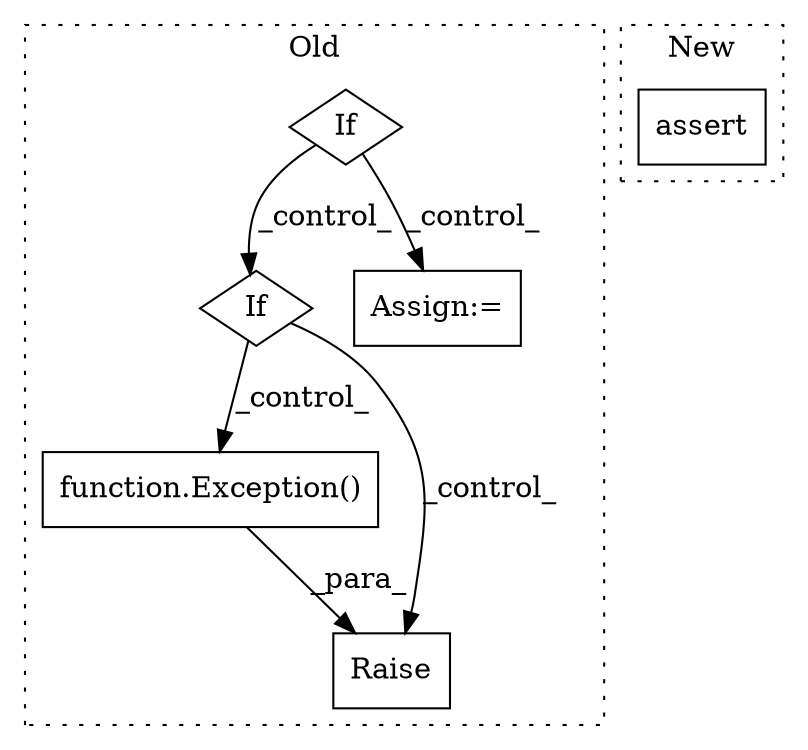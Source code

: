 digraph G {
subgraph cluster0 {
1 [label="function.Exception()" a="75" s="1768,1781" l="10,1" shape="box"];
3 [label="If" a="96" s="1132" l="3" shape="diamond"];
4 [label="Raise" a="91" s="1762" l="6" shape="box"];
5 [label="If" a="96" s="534" l="3" shape="diamond"];
6 [label="Assign:=" a="68" s="596" l="3" shape="box"];
label = "Old";
style="dotted";
}
subgraph cluster1 {
2 [label="assert" a="65" s="1578" l="7" shape="box"];
label = "New";
style="dotted";
}
1 -> 4 [label="_para_"];
3 -> 1 [label="_control_"];
3 -> 4 [label="_control_"];
5 -> 6 [label="_control_"];
5 -> 3 [label="_control_"];
}